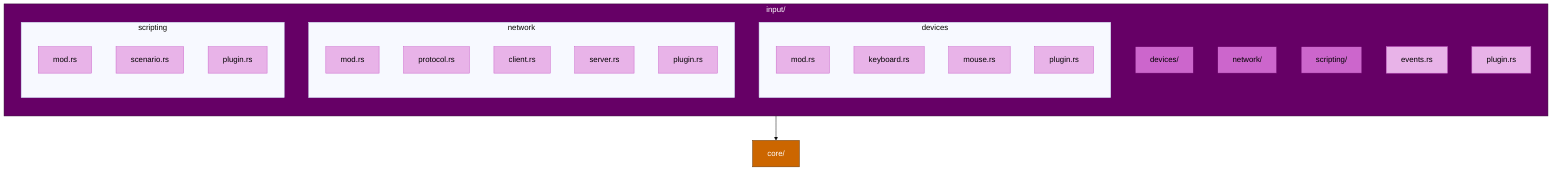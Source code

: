 %%{init: {"theme":"base", "flowchart": { "htmlLabels": false }}}%%
flowchart TB
    %% Input crate structure (devices, network, scripting)
    subgraph INPUT["input/"]
        direction TB
        devices[devices/]
        network[network/]
        scripting[scripting/]
        events_rs_in[events.rs]
        input_plugin_rs[plugin.rs]

        %% input/devices/
        subgraph devices_sg["devices"]
            direction TB
            devices_mod[mod.rs]
            keyboard_rs[keyboard.rs]
            mouse_rs[mouse.rs]
            dev_plugin_rs[plugin.rs]
        end

        %% input/network/
        subgraph network_sg["network"]
            direction TB
            net_mod[mod.rs]
            protocol_rs[protocol.rs]
            client_rs[client.rs]
            server_rs[server.rs]
            net_plugin_rs[plugin.rs]
        end

        %% input/scripting/
        subgraph scripting_sg["scripting"]
            direction TB
            script_mod[mod.rs]
            scenario_rs[scenario.rs]
            script_plugin_rs[plugin.rs]
        end
    end

    %% External crate reference
    CORE["core/"]

    %% Crate dependency arrow
    INPUT --> CORE

    %% Style definitions
    classDef c_inp_root   fill:#660066,stroke:#330033,color:#ffffff
    classDef c_inp_child  fill:#CC66CC,stroke:#660066,color:#000000
    classDef c_inp_leaf   fill:#E8B3E8,stroke:#CC66CC,color:#000000
    classDef c_core_root  fill:#CC6600,stroke:#663300,color:#ffffff

    class INPUT c_inp_root
    class devices,network,scripting c_inp_child
    class events_rs_in,input_plugin_rs c_inp_leaf
    class devices_mod,keyboard_rs,mouse_rs,dev_plugin_rs c_inp_leaf
    class net_mod,protocol_rs,client_rs,server_rs,net_plugin_rs c_inp_leaf
    class script_mod,scenario_rs,script_plugin_rs c_inp_leaf

    class CORE c_core_root

    %% Clickable link to Core crate diagram
    click CORE "./core.mmd" "View Core crate diagram"